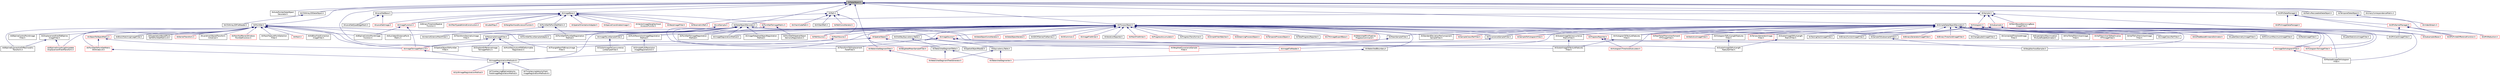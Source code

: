 digraph "itkDataObject.h"
{
 // LATEX_PDF_SIZE
  edge [fontname="Helvetica",fontsize="10",labelfontname="Helvetica",labelfontsize="10"];
  node [fontname="Helvetica",fontsize="10",shape=record];
  Node1 [label="itkDataObject.h",height=0.2,width=0.4,color="black", fillcolor="grey75", style="filled", fontcolor="black",tooltip=" "];
  Node1 -> Node2 [dir="back",color="midnightblue",fontsize="10",style="solid",fontname="Helvetica"];
  Node2 [label="itkAutoPointerDataObject\lDecorator.h",height=0.2,width=0.4,color="black", fillcolor="white", style="filled",URL="$itkAutoPointerDataObjectDecorator_8h.html",tooltip=" "];
  Node1 -> Node3 [dir="back",color="midnightblue",fontsize="10",style="solid",fontname="Helvetica"];
  Node3 [label="itkCSVArray2DDataObject.h",height=0.2,width=0.4,color="black", fillcolor="white", style="filled",URL="$itkCSVArray2DDataObject_8h.html",tooltip=" "];
  Node3 -> Node4 [dir="back",color="midnightblue",fontsize="10",style="solid",fontname="Helvetica"];
  Node4 [label="itkCSVArray2DFileReader.h",height=0.2,width=0.4,color="black", fillcolor="white", style="filled",URL="$itkCSVArray2DFileReader_8h.html",tooltip=" "];
  Node1 -> Node5 [dir="back",color="midnightblue",fontsize="10",style="solid",fontname="Helvetica"];
  Node5 [label="itkDataObjectDecorator.h",height=0.2,width=0.4,color="black", fillcolor="white", style="filled",URL="$itkDataObjectDecorator_8h.html",tooltip=" "];
  Node5 -> Node6 [dir="back",color="midnightblue",fontsize="10",style="solid",fontname="Helvetica"];
  Node6 [label="itkImageRegistrationMethod.h",height=0.2,width=0.4,color="black", fillcolor="white", style="filled",URL="$itkImageRegistrationMethod_8h.html",tooltip=" "];
  Node5 -> Node7 [dir="back",color="midnightblue",fontsize="10",style="solid",fontname="Helvetica"];
  Node7 [label="itkImageRegistrationMethodv4.h",height=0.2,width=0.4,color="black", fillcolor="white", style="filled",URL="$itkImageRegistrationMethodv4_8h.html",tooltip=" "];
  Node7 -> Node8 [dir="back",color="midnightblue",fontsize="10",style="solid",fontname="Helvetica"];
  Node8 [label="itkSyNImageRegistrationMethod.h",height=0.2,width=0.4,color="red", fillcolor="white", style="filled",URL="$itkSyNImageRegistrationMethod_8h.html",tooltip=" "];
  Node7 -> Node10 [dir="back",color="midnightblue",fontsize="10",style="solid",fontname="Helvetica"];
  Node10 [label="itkTimeVaryingBSplineVelocity\lFieldImageRegistrationMethod.h",height=0.2,width=0.4,color="black", fillcolor="white", style="filled",URL="$itkTimeVaryingBSplineVelocityFieldImageRegistrationMethod_8h.html",tooltip=" "];
  Node7 -> Node11 [dir="back",color="midnightblue",fontsize="10",style="solid",fontname="Helvetica"];
  Node11 [label="itkTimeVaryingVelocityField\lImageRegistrationMethodv4.h",height=0.2,width=0.4,color="black", fillcolor="white", style="filled",URL="$itkTimeVaryingVelocityFieldImageRegistrationMethodv4_8h.html",tooltip=" "];
  Node5 -> Node12 [dir="back",color="midnightblue",fontsize="10",style="solid",fontname="Helvetica"];
  Node12 [label="itkImageToListSampleFilter.h",height=0.2,width=0.4,color="black", fillcolor="white", style="filled",URL="$itkImageToListSampleFilter_8h.html",tooltip=" "];
  Node12 -> Node13 [dir="back",color="midnightblue",fontsize="10",style="solid",fontname="Helvetica"];
  Node13 [label="itkScalarImageToCooccurrence\lListSampleFilter.h",height=0.2,width=0.4,color="black", fillcolor="white", style="filled",URL="$itkScalarImageToCooccurrenceListSampleFilter_8h.html",tooltip=" "];
  Node5 -> Node14 [dir="back",color="midnightblue",fontsize="10",style="solid",fontname="Helvetica"];
  Node14 [label="itkImageToSpatialObjectRegistration\lMethod.h",height=0.2,width=0.4,color="black", fillcolor="white", style="filled",URL="$itkImageToSpatialObjectRegistrationMethod_8h.html",tooltip=" "];
  Node5 -> Node15 [dir="back",color="midnightblue",fontsize="10",style="solid",fontname="Helvetica"];
  Node15 [label="itkInteriorExteriorMeshFilter.h",height=0.2,width=0.4,color="black", fillcolor="white", style="filled",URL="$itkInteriorExteriorMeshFilter_8h.html",tooltip=" "];
  Node5 -> Node16 [dir="back",color="midnightblue",fontsize="10",style="solid",fontname="Helvetica"];
  Node16 [label="itkMultiResolutionImageRegistration\lMethod.h",height=0.2,width=0.4,color="black", fillcolor="white", style="filled",URL="$itkMultiResolutionImageRegistrationMethod_8h.html",tooltip=" "];
  Node16 -> Node17 [dir="back",color="midnightblue",fontsize="10",style="solid",fontname="Helvetica"];
  Node17 [label="itkSimpleMultiResolution\lImageRegistrationUI.h",height=0.2,width=0.4,color="black", fillcolor="white", style="filled",URL="$itkSimpleMultiResolutionImageRegistrationUI_8h.html",tooltip=" "];
  Node5 -> Node18 [dir="back",color="midnightblue",fontsize="10",style="solid",fontname="Helvetica"];
  Node18 [label="itkPointSetToImageRegistration\lMethod.h",height=0.2,width=0.4,color="black", fillcolor="white", style="filled",URL="$itkPointSetToImageRegistrationMethod_8h.html",tooltip=" "];
  Node5 -> Node19 [dir="back",color="midnightblue",fontsize="10",style="solid",fontname="Helvetica"];
  Node19 [label="itkPointSetToPointSetRegistration\lMethod.h",height=0.2,width=0.4,color="black", fillcolor="white", style="filled",URL="$itkPointSetToPointSetRegistrationMethod_8h.html",tooltip=" "];
  Node5 -> Node20 [dir="back",color="midnightblue",fontsize="10",style="solid",fontname="Helvetica"];
  Node20 [label="itkResampleImageFilter.h",height=0.2,width=0.4,color="black", fillcolor="white", style="filled",URL="$itkResampleImageFilter_8h.html",tooltip=" "];
  Node20 -> Node21 [dir="back",color="midnightblue",fontsize="10",style="solid",fontname="Helvetica"];
  Node21 [label="itkGradientDifferenceImage\lToImageMetric.h",height=0.2,width=0.4,color="black", fillcolor="white", style="filled",URL="$itkGradientDifferenceImageToImageMetric_8h.html",tooltip=" "];
  Node20 -> Node22 [dir="back",color="midnightblue",fontsize="10",style="solid",fontname="Helvetica"];
  Node22 [label="itkImageToImageMetricv4.h",height=0.2,width=0.4,color="red", fillcolor="white", style="filled",URL="$itkImageToImageMetricv4_8h.html",tooltip=" "];
  Node22 -> Node7 [dir="back",color="midnightblue",fontsize="10",style="solid",fontname="Helvetica"];
  Node20 -> Node29 [dir="back",color="midnightblue",fontsize="10",style="solid",fontname="Helvetica"];
  Node29 [label="itkMultiResolutionPDEDeformable\lRegistration.h",height=0.2,width=0.4,color="black", fillcolor="white", style="filled",URL="$itkMultiResolutionPDEDeformableRegistration_8h.html",tooltip=" "];
  Node5 -> Node30 [dir="back",color="midnightblue",fontsize="10",style="solid",fontname="Helvetica"];
  Node30 [label="itkScalarImageToRunLength\lFeaturesFilter.h",height=0.2,width=0.4,color="black", fillcolor="white", style="filled",URL="$itkScalarImageToRunLengthFeaturesFilter_8h.html",tooltip=" "];
  Node5 -> Node31 [dir="back",color="midnightblue",fontsize="10",style="solid",fontname="Helvetica"];
  Node31 [label="itkScalarImageToTextureFeatures\lFilter.h",height=0.2,width=0.4,color="black", fillcolor="white", style="filled",URL="$itkScalarImageToTextureFeaturesFilter_8h.html",tooltip=" "];
  Node5 -> Node32 [dir="back",color="midnightblue",fontsize="10",style="solid",fontname="Helvetica"];
  Node32 [label="itkTransformGeometryImage\lFilter.h",height=0.2,width=0.4,color="black", fillcolor="white", style="filled",URL="$itkTransformGeometryImageFilter_8h.html",tooltip=" "];
  Node5 -> Node33 [dir="back",color="midnightblue",fontsize="10",style="solid",fontname="Helvetica"];
  Node33 [label="itkTransformToDisplacement\lFieldFilter.h",height=0.2,width=0.4,color="black", fillcolor="white", style="filled",URL="$itkTransformToDisplacementFieldFilter_8h.html",tooltip=" "];
  Node5 -> Node34 [dir="back",color="midnightblue",fontsize="10",style="solid",fontname="Helvetica"];
  Node34 [label="itkWeightedCovarianceSample\lFilter.h",height=0.2,width=0.4,color="red", fillcolor="white", style="filled",URL="$itkWeightedCovarianceSampleFilter_8h.html",tooltip=" "];
  Node5 -> Node36 [dir="back",color="midnightblue",fontsize="10",style="solid",fontname="Helvetica"];
  Node36 [label="itkWeightedMeanSampleFilter.h",height=0.2,width=0.4,color="red", fillcolor="white", style="filled",URL="$itkWeightedMeanSampleFilter_8h.html",tooltip=" "];
  Node1 -> Node37 [dir="back",color="midnightblue",fontsize="10",style="solid",fontname="Helvetica"];
  Node37 [label="itkGPUDataManager.h",height=0.2,width=0.4,color="black", fillcolor="white", style="filled",URL="$itkGPUDataManager_8h.html",tooltip=" "];
  Node37 -> Node38 [dir="back",color="midnightblue",fontsize="10",style="solid",fontname="Helvetica"];
  Node38 [label="itkGPUFiniteDifferenceFunction.h",height=0.2,width=0.4,color="red", fillcolor="white", style="filled",URL="$itkGPUFiniteDifferenceFunction_8h.html",tooltip=" "];
  Node37 -> Node51 [dir="back",color="midnightblue",fontsize="10",style="solid",fontname="Helvetica"];
  Node51 [label="itkGPUImageDataManager.h",height=0.2,width=0.4,color="red", fillcolor="white", style="filled",URL="$itkGPUImageDataManager_8h.html",tooltip=" "];
  Node37 -> Node54 [dir="back",color="midnightblue",fontsize="10",style="solid",fontname="Helvetica"];
  Node54 [label="itkGPUKernelManager.h",height=0.2,width=0.4,color="red", fillcolor="white", style="filled",URL="$itkGPUKernelManager_8h.html",tooltip=" "];
  Node54 -> Node56 [dir="back",color="midnightblue",fontsize="10",style="solid",fontname="Helvetica"];
  Node56 [label="itkGPUCastImageFilter.h",height=0.2,width=0.4,color="black", fillcolor="white", style="filled",URL="$itkGPUCastImageFilter_8h.html",tooltip=" "];
  Node54 -> Node38 [dir="back",color="midnightblue",fontsize="10",style="solid",fontname="Helvetica"];
  Node54 -> Node64 [dir="back",color="midnightblue",fontsize="10",style="solid",fontname="Helvetica"];
  Node64 [label="itkGPUReduction.h",height=0.2,width=0.4,color="red", fillcolor="white", style="filled",URL="$itkGPUReduction_8h.html",tooltip=" "];
  Node37 -> Node64 [dir="back",color="midnightblue",fontsize="10",style="solid",fontname="Helvetica"];
  Node1 -> Node65 [dir="back",color="midnightblue",fontsize="10",style="solid",fontname="Helvetica"];
  Node65 [label="itkImageBase.h",height=0.2,width=0.4,color="black", fillcolor="white", style="filled",URL="$itkImageBase_8h.html",tooltip=" "];
  Node65 -> Node66 [dir="back",color="midnightblue",fontsize="10",style="solid",fontname="Helvetica"];
  Node66 [label="itkBinaryThresholdSpatial\lFunction.h",height=0.2,width=0.4,color="black", fillcolor="white", style="filled",URL="$itkBinaryThresholdSpatialFunction_8h.html",tooltip=" "];
  Node65 -> Node67 [dir="back",color="midnightblue",fontsize="10",style="solid",fontname="Helvetica"];
  Node67 [label="itkGTestTypedefsAndConstructors.h",height=0.2,width=0.4,color="red", fillcolor="white", style="filled",URL="$itkGTestTypedefsAndConstructors_8h.html",tooltip=" "];
  Node65 -> Node69 [dir="back",color="midnightblue",fontsize="10",style="solid",fontname="Helvetica"];
  Node69 [label="itkImageFunction.h",height=0.2,width=0.4,color="red", fillcolor="white", style="filled",URL="$itkImageFunction_8h.html",tooltip=" "];
  Node69 -> Node70 [dir="back",color="midnightblue",fontsize="10",style="solid",fontname="Helvetica"];
  Node70 [label="itkBSplineControlPointImage\lFunction.h",height=0.2,width=0.4,color="black", fillcolor="white", style="filled",URL="$itkBSplineControlPointImageFunction_8h.html",tooltip=" "];
  Node69 -> Node22 [dir="back",color="midnightblue",fontsize="10",style="solid",fontname="Helvetica"];
  Node65 -> Node201 [dir="back",color="midnightblue",fontsize="10",style="solid",fontname="Helvetica"];
  Node201 [label="itkLabelMap.h",height=0.2,width=0.4,color="red", fillcolor="white", style="filled",URL="$itkLabelMap_8h.html",tooltip=" "];
  Node65 -> Node249 [dir="back",color="midnightblue",fontsize="10",style="solid",fontname="Helvetica"];
  Node249 [label="itkLevelSetImage.h",height=0.2,width=0.4,color="red", fillcolor="white", style="filled",URL="$itkLevelSetImage_8h.html",tooltip=" "];
  Node65 -> Node255 [dir="back",color="midnightblue",fontsize="10",style="solid",fontname="Helvetica"];
  Node255 [label="itkNeighborhoodAccessorFunctor.h",height=0.2,width=0.4,color="red", fillcolor="white", style="filled",URL="$itkNeighborhoodAccessorFunctor_8h.html",tooltip=" "];
  Node65 -> Node928 [dir="back",color="midnightblue",fontsize="10",style="solid",fontname="Helvetica"];
  Node928 [label="itkParametricPath.h",height=0.2,width=0.4,color="red", fillcolor="white", style="filled",URL="$itkParametricPath_8h.html",tooltip=" "];
  Node65 -> Node151 [dir="back",color="midnightblue",fontsize="10",style="solid",fontname="Helvetica"];
  Node151 [label="itkPointSetToImageMetric.h",height=0.2,width=0.4,color="red", fillcolor="white", style="filled",URL="$itkPointSetToImageMetric_8h.html",tooltip=" "];
  Node151 -> Node18 [dir="back",color="midnightblue",fontsize="10",style="solid",fontname="Helvetica"];
  Node151 -> Node155 [dir="back",color="midnightblue",fontsize="10",style="solid",fontname="Helvetica"];
  Node155 [label="itkPointSetToSpatialObject\lDemonsRegistration.h",height=0.2,width=0.4,color="black", fillcolor="white", style="filled",URL="$itkPointSetToSpatialObjectDemonsRegistration_8h.html",tooltip=" "];
  Node65 -> Node428 [dir="back",color="midnightblue",fontsize="10",style="solid",fontname="Helvetica"];
  Node428 [label="itkPointSetToPointSetMetric.h",height=0.2,width=0.4,color="black", fillcolor="white", style="filled",URL="$itkPointSetToPointSetMetric_8h.html",tooltip=" "];
  Node428 -> Node391 [dir="back",color="midnightblue",fontsize="10",style="solid",fontname="Helvetica"];
  Node391 [label="itkEuclideanDistancePoint\lMetric.h",height=0.2,width=0.4,color="black", fillcolor="white", style="filled",URL="$itkEuclideanDistancePointMetric_8h.html",tooltip=" "];
  Node428 -> Node19 [dir="back",color="midnightblue",fontsize="10",style="solid",fontname="Helvetica"];
  Node65 -> Node934 [dir="back",color="midnightblue",fontsize="10",style="solid",fontname="Helvetica"];
  Node934 [label="itkSpatialOrientationAdapter.h",height=0.2,width=0.4,color="red", fillcolor="white", style="filled",URL="$itkSpatialOrientationAdapter_8h.html",tooltip=" "];
  Node65 -> Node935 [dir="back",color="midnightblue",fontsize="10",style="solid",fontname="Helvetica"];
  Node935 [label="itkSpecialCoordinatesImage.h",height=0.2,width=0.4,color="red", fillcolor="white", style="filled",URL="$itkSpecialCoordinatesImage_8h.html",tooltip=" "];
  Node65 -> Node936 [dir="back",color="midnightblue",fontsize="10",style="solid",fontname="Helvetica"];
  Node936 [label="itkVectorImageNeighborhood\lAccessorFunctor.h",height=0.2,width=0.4,color="red", fillcolor="white", style="filled",URL="$itkVectorImageNeighborhoodAccessorFunctor_8h.html",tooltip=" "];
  Node65 -> Node144 [dir="back",color="midnightblue",fontsize="10",style="solid",fontname="Helvetica"];
  Node144 [label="itkWarpImageFilter.h",height=0.2,width=0.4,color="red", fillcolor="white", style="filled",URL="$itkWarpImageFilter_8h.html",tooltip=" "];
  Node1 -> Node938 [dir="back",color="midnightblue",fontsize="10",style="solid",fontname="Helvetica"];
  Node938 [label="itkLevelSetBase.h",height=0.2,width=0.4,color="black", fillcolor="white", style="filled",URL="$itkLevelSetBase_8h.html",tooltip=" "];
  Node938 -> Node249 [dir="back",color="midnightblue",fontsize="10",style="solid",fontname="Helvetica"];
  Node938 -> Node939 [dir="back",color="midnightblue",fontsize="10",style="solid",fontname="Helvetica"];
  Node939 [label="itkLevelSetQuadEdgeMesh.h",height=0.2,width=0.4,color="black", fillcolor="white", style="filled",URL="$itkLevelSetQuadEdgeMesh_8h.html",tooltip=" "];
  Node1 -> Node940 [dir="back",color="midnightblue",fontsize="10",style="solid",fontname="Helvetica"];
  Node940 [label="itkMatrixResizeableDataObject.h",height=0.2,width=0.4,color="black", fillcolor="white", style="filled",URL="$itkMatrixResizeableDataObject_8h.html",tooltip=" "];
  Node1 -> Node941 [dir="back",color="midnightblue",fontsize="10",style="solid",fontname="Helvetica"];
  Node941 [label="itkPath.h",height=0.2,width=0.4,color="black", fillcolor="white", style="filled",URL="$itkPath_8h.html",tooltip=" "];
  Node941 -> Node942 [dir="back",color="midnightblue",fontsize="10",style="solid",fontname="Helvetica"];
  Node942 [label="itkChainCodePath.h",height=0.2,width=0.4,color="red", fillcolor="white", style="filled",URL="$itkChainCodePath_8h.html",tooltip=" "];
  Node941 -> Node944 [dir="back",color="midnightblue",fontsize="10",style="solid",fontname="Helvetica"];
  Node944 [label="itkHilbertPath.h",height=0.2,width=0.4,color="black", fillcolor="white", style="filled",URL="$itkHilbertPath_8h.html",tooltip=" "];
  Node941 -> Node928 [dir="back",color="midnightblue",fontsize="10",style="solid",fontname="Helvetica"];
  Node941 -> Node908 [dir="back",color="midnightblue",fontsize="10",style="solid",fontname="Helvetica"];
  Node908 [label="itkPathConstIterator.h",height=0.2,width=0.4,color="red", fillcolor="white", style="filled",URL="$itkPathConstIterator_8h.html",tooltip=" "];
  Node941 -> Node945 [dir="back",color="midnightblue",fontsize="10",style="solid",fontname="Helvetica"];
  Node945 [label="itkPathSource.h",height=0.2,width=0.4,color="red", fillcolor="white", style="filled",URL="$itkPathSource_8h.html",tooltip=" "];
  Node1 -> Node950 [dir="back",color="midnightblue",fontsize="10",style="solid",fontname="Helvetica"];
  Node950 [label="itkPointSet.h",height=0.2,width=0.4,color="black", fillcolor="white", style="filled",URL="$itkPointSet_8h.html",tooltip=" "];
  Node950 -> Node689 [dir="back",color="midnightblue",fontsize="10",style="solid",fontname="Helvetica"];
  Node689 [label="itkBSplineControlPointImage\lFilter.h",height=0.2,width=0.4,color="black", fillcolor="white", style="filled",URL="$itkBSplineControlPointImageFilter_8h.html",tooltip=" "];
  Node950 -> Node70 [dir="back",color="midnightblue",fontsize="10",style="solid",fontname="Helvetica"];
  Node950 -> Node176 [dir="back",color="midnightblue",fontsize="10",style="solid",fontname="Helvetica"];
  Node176 [label="itkBSplineExponentialDiffeomorphic\lTransform.h",height=0.2,width=0.4,color="black", fillcolor="white", style="filled",URL="$itkBSplineExponentialDiffeomorphicTransform_8h.html",tooltip=" "];
  Node950 -> Node174 [dir="back",color="midnightblue",fontsize="10",style="solid",fontname="Helvetica"];
  Node174 [label="itkBSplineSmoothingOnUpdate\lDisplacementFieldTransform.h",height=0.2,width=0.4,color="red", fillcolor="white", style="filled",URL="$itkBSplineSmoothingOnUpdateDisplacementFieldTransform_8h.html",tooltip=" "];
  Node950 -> Node263 [dir="back",color="midnightblue",fontsize="10",style="solid",fontname="Helvetica"];
  Node263 [label="itkBlockMatchingImageFilter.h",height=0.2,width=0.4,color="black", fillcolor="white", style="filled",URL="$itkBlockMatchingImageFilter_8h.html",tooltip=" "];
  Node950 -> Node713 [dir="back",color="midnightblue",fontsize="10",style="solid",fontname="Helvetica"];
  Node713 [label="itkDisplacementFieldToBSpline\lImageFilter.h",height=0.2,width=0.4,color="black", fillcolor="white", style="filled",URL="$itkDisplacementFieldToBSplineImageFilter_8h.html",tooltip=" "];
  Node713 -> Node176 [dir="back",color="midnightblue",fontsize="10",style="solid",fontname="Helvetica"];
  Node713 -> Node174 [dir="back",color="midnightblue",fontsize="10",style="solid",fontname="Helvetica"];
  Node950 -> Node391 [dir="back",color="midnightblue",fontsize="10",style="solid",fontname="Helvetica"];
  Node950 -> Node184 [dir="back",color="midnightblue",fontsize="10",style="solid",fontname="Helvetica"];
  Node184 [label="itkExpectationBasedPoint\lSetToPointSetMetricv4.h",height=0.2,width=0.4,color="black", fillcolor="white", style="filled",URL="$itkExpectationBasedPointSetToPointSetMetricv4_8h.html",tooltip=" "];
  Node950 -> Node22 [dir="back",color="midnightblue",fontsize="10",style="solid",fontname="Helvetica"];
  Node950 -> Node951 [dir="back",color="midnightblue",fontsize="10",style="solid",fontname="Helvetica"];
  Node951 [label="itkKernelTransform.h",height=0.2,width=0.4,color="red", fillcolor="white", style="filled",URL="$itkKernelTransform_8h.html",tooltip=" "];
  Node950 -> Node261 [dir="back",color="midnightblue",fontsize="10",style="solid",fontname="Helvetica"];
  Node261 [label="itkLandmarkBasedTransform\lInitializer.h",height=0.2,width=0.4,color="black", fillcolor="white", style="filled",URL="$itkLandmarkBasedTransformInitializer_8h.html",tooltip=" "];
  Node950 -> Node957 [dir="back",color="midnightblue",fontsize="10",style="solid",fontname="Helvetica"];
  Node957 [label="itkManifoldParzenWindows\lPointSetFunction.h",height=0.2,width=0.4,color="red", fillcolor="white", style="filled",URL="$itkManifoldParzenWindowsPointSetFunction_8h.html",tooltip=" "];
  Node950 -> Node335 [dir="back",color="midnightblue",fontsize="10",style="solid",fontname="Helvetica"];
  Node335 [label="itkMaskFeaturePointSelection\lFilter.h",height=0.2,width=0.4,color="black", fillcolor="white", style="filled",URL="$itkMaskFeaturePointSelectionFilter_8h.html",tooltip=" "];
  Node950 -> Node958 [dir="back",color="midnightblue",fontsize="10",style="solid",fontname="Helvetica"];
  Node958 [label="itkMesh.h",height=0.2,width=0.4,color="red", fillcolor="white", style="filled",URL="$itkMesh_8h.html",tooltip=" "];
  Node950 -> Node827 [dir="back",color="midnightblue",fontsize="10",style="solid",fontname="Helvetica"];
  Node827 [label="itkN4BiasFieldCorrection\lImageFilter.h",height=0.2,width=0.4,color="black", fillcolor="white", style="filled",URL="$itkN4BiasFieldCorrectionImageFilter_8h.html",tooltip=" "];
  Node950 -> Node179 [dir="back",color="midnightblue",fontsize="10",style="solid",fontname="Helvetica"];
  Node179 [label="itkObjectToObjectMetric.h",height=0.2,width=0.4,color="red", fillcolor="white", style="filled",URL="$itkObjectToObjectMetric_8h.html",tooltip=" "];
  Node179 -> Node22 [dir="back",color="midnightblue",fontsize="10",style="solid",fontname="Helvetica"];
  Node179 -> Node181 [dir="back",color="midnightblue",fontsize="10",style="solid",fontname="Helvetica"];
  Node181 [label="itkPointSetToPointSetMetric\lWithIndexv4.h",height=0.2,width=0.4,color="red", fillcolor="white", style="filled",URL="$itkPointSetToPointSetMetricWithIndexv4_8h.html",tooltip=" "];
  Node181 -> Node7 [dir="back",color="midnightblue",fontsize="10",style="solid",fontname="Helvetica"];
  Node950 -> Node988 [dir="back",color="midnightblue",fontsize="10",style="solid",fontname="Helvetica"];
  Node988 [label="itkPointSetToListSampleAdaptor.h",height=0.2,width=0.4,color="black", fillcolor="white", style="filled",URL="$itkPointSetToListSampleAdaptor_8h.html",tooltip=" "];
  Node950 -> Node181 [dir="back",color="midnightblue",fontsize="10",style="solid",fontname="Helvetica"];
  Node950 -> Node989 [dir="back",color="midnightblue",fontsize="10",style="solid",fontname="Helvetica"];
  Node989 [label="itkSpatialObjectToPointSet\lFilter.h",height=0.2,width=0.4,color="black", fillcolor="white", style="filled",URL="$itkSpatialObjectToPointSetFilter_8h.html",tooltip=" "];
  Node950 -> Node890 [dir="back",color="midnightblue",fontsize="10",style="solid",fontname="Helvetica"];
  Node890 [label="itkTriangleMeshToBinaryImage\lFilter.h",height=0.2,width=0.4,color="black", fillcolor="white", style="filled",URL="$itkTriangleMeshToBinaryImageFilter_8h.html",tooltip=" "];
  Node1 -> Node990 [dir="back",color="midnightblue",fontsize="10",style="solid",fontname="Helvetica"];
  Node990 [label="itkProcessObject.h",height=0.2,width=0.4,color="black", fillcolor="white", style="filled",URL="$itkProcessObject_8h.html",tooltip=" "];
  Node990 -> Node991 [dir="back",color="midnightblue",fontsize="10",style="solid",fontname="Helvetica"];
  Node991 [label="itkCovarianceSampleFilter.h",height=0.2,width=0.4,color="black", fillcolor="white", style="filled",URL="$itkCovarianceSampleFilter_8h.html",tooltip=" "];
  Node991 -> Node34 [dir="back",color="midnightblue",fontsize="10",style="solid",fontname="Helvetica"];
  Node990 -> Node992 [dir="back",color="midnightblue",fontsize="10",style="solid",fontname="Helvetica"];
  Node992 [label="itkDataObjectConstIterator.h",height=0.2,width=0.4,color="red", fillcolor="white", style="filled",URL="$itkDataObjectConstIterator_8h.html",tooltip=" "];
  Node990 -> Node995 [dir="back",color="midnightblue",fontsize="10",style="solid",fontname="Helvetica"];
  Node995 [label="itkDataObjectIterator.h",height=0.2,width=0.4,color="red", fillcolor="white", style="filled",URL="$itkDataObjectIterator_8h.html",tooltip=" "];
  Node990 -> Node998 [dir="back",color="midnightblue",fontsize="10",style="solid",fontname="Helvetica"];
  Node998 [label="itkEquivalencyTable.h",height=0.2,width=0.4,color="black", fillcolor="white", style="filled",URL="$itkEquivalencyTable_8h.html",tooltip=" "];
  Node998 -> Node999 [dir="back",color="midnightblue",fontsize="10",style="solid",fontname="Helvetica"];
  Node999 [label="itkWatershedSegmentTreeGenerator.h",height=0.2,width=0.4,color="red", fillcolor="white", style="filled",URL="$itkWatershedSegmentTreeGenerator_8h.html",tooltip=" "];
  Node998 -> Node923 [dir="back",color="midnightblue",fontsize="10",style="solid",fontname="Helvetica"];
  Node923 [label="itkWatershedSegmenter.h",height=0.2,width=0.4,color="red", fillcolor="white", style="filled",URL="$itkWatershedSegmenter_8h.html",tooltip=" "];
  Node990 -> Node1000 [dir="back",color="midnightblue",fontsize="10",style="solid",fontname="Helvetica"];
  Node1000 [label="itkGDCMSeriesFileNames.h",height=0.2,width=0.4,color="black", fillcolor="white", style="filled",URL="$itkGDCMSeriesFileNames_8h.html",tooltip=" "];
  Node990 -> Node1001 [dir="back",color="midnightblue",fontsize="10",style="solid",fontname="Helvetica"];
  Node1001 [label="itkHistogramToRunLengthFeatures\lFilter.h",height=0.2,width=0.4,color="black", fillcolor="white", style="filled",URL="$itkHistogramToRunLengthFeaturesFilter_8h.html",tooltip=" "];
  Node1001 -> Node30 [dir="back",color="midnightblue",fontsize="10",style="solid",fontname="Helvetica"];
  Node990 -> Node1002 [dir="back",color="midnightblue",fontsize="10",style="solid",fontname="Helvetica"];
  Node1002 [label="itkHistogramToTextureFeatures\lFilter.h",height=0.2,width=0.4,color="black", fillcolor="white", style="filled",URL="$itkHistogramToTextureFeaturesFilter_8h.html",tooltip=" "];
  Node1002 -> Node31 [dir="back",color="midnightblue",fontsize="10",style="solid",fontname="Helvetica"];
  Node990 -> Node1003 [dir="back",color="midnightblue",fontsize="10",style="solid",fontname="Helvetica"];
  Node1003 [label="itkIOCommon.h",height=0.2,width=0.4,color="red", fillcolor="white", style="filled",URL="$itkIOCommon_8h.html",tooltip=" "];
  Node990 -> Node1010 [dir="back",color="midnightblue",fontsize="10",style="solid",fontname="Helvetica"];
  Node1010 [label="itkImageFileWriter.h",height=0.2,width=0.4,color="red", fillcolor="white", style="filled",URL="$itkImageFileWriter_8h.html",tooltip=" "];
  Node990 -> Node6 [dir="back",color="midnightblue",fontsize="10",style="solid",fontname="Helvetica"];
  Node990 -> Node7 [dir="back",color="midnightblue",fontsize="10",style="solid",fontname="Helvetica"];
  Node990 -> Node673 [dir="back",color="midnightblue",fontsize="10",style="solid",fontname="Helvetica"];
  Node673 [label="itkImageSource.h",height=0.2,width=0.4,color="red", fillcolor="white", style="filled",URL="$itkImageSource_8h.html",tooltip=" "];
  Node673 -> Node524 [dir="back",color="midnightblue",fontsize="10",style="solid",fontname="Helvetica"];
  Node524 [label="itkHistogramToImageFilter.h",height=0.2,width=0.4,color="red", fillcolor="white", style="filled",URL="$itkHistogramToImageFilter_8h.html",tooltip=" "];
  Node673 -> Node680 [dir="back",color="midnightblue",fontsize="10",style="solid",fontname="Helvetica"];
  Node680 [label="itkImageFileReader.h",height=0.2,width=0.4,color="red", fillcolor="white", style="filled",URL="$itkImageFileReader_8h.html",tooltip=" "];
  Node673 -> Node33 [dir="back",color="midnightblue",fontsize="10",style="solid",fontname="Helvetica"];
  Node673 -> Node890 [dir="back",color="midnightblue",fontsize="10",style="solid",fontname="Helvetica"];
  Node990 -> Node12 [dir="back",color="midnightblue",fontsize="10",style="solid",fontname="Helvetica"];
  Node990 -> Node14 [dir="back",color="midnightblue",fontsize="10",style="solid",fontname="Helvetica"];
  Node990 -> Node1012 [dir="back",color="midnightblue",fontsize="10",style="solid",fontname="Helvetica"];
  Node1012 [label="itkIterationReporter.h",height=0.2,width=0.4,color="black", fillcolor="white", style="filled",URL="$itkIterationReporter_8h.html",tooltip=" "];
  Node990 -> Node1013 [dir="back",color="midnightblue",fontsize="10",style="solid",fontname="Helvetica"];
  Node1013 [label="itkMeanSampleFilter.h",height=0.2,width=0.4,color="black", fillcolor="white", style="filled",URL="$itkMeanSampleFilter_8h.html",tooltip=" "];
  Node1013 -> Node36 [dir="back",color="midnightblue",fontsize="10",style="solid",fontname="Helvetica"];
  Node990 -> Node1014 [dir="back",color="midnightblue",fontsize="10",style="solid",fontname="Helvetica"];
  Node1014 [label="itkMeshFileWriter.h",height=0.2,width=0.4,color="red", fillcolor="white", style="filled",URL="$itkMeshFileWriter_8h.html",tooltip=" "];
  Node990 -> Node1016 [dir="back",color="midnightblue",fontsize="10",style="solid",fontname="Helvetica"];
  Node1016 [label="itkMeshSource.h",height=0.2,width=0.4,color="red", fillcolor="white", style="filled",URL="$itkMeshSource_8h.html",tooltip=" "];
  Node1016 -> Node989 [dir="back",color="midnightblue",fontsize="10",style="solid",fontname="Helvetica"];
  Node990 -> Node16 [dir="back",color="midnightblue",fontsize="10",style="solid",fontname="Helvetica"];
  Node990 -> Node1036 [dir="back",color="midnightblue",fontsize="10",style="solid",fontname="Helvetica"];
  Node1036 [label="itkOneWayEquivalencyTable.h",height=0.2,width=0.4,color="black", fillcolor="white", style="filled",URL="$itkOneWayEquivalencyTable_8h.html",tooltip=" "];
  Node1036 -> Node1037 [dir="back",color="midnightblue",fontsize="10",style="solid",fontname="Helvetica"];
  Node1037 [label="itkWatershedSegmentTable.h",height=0.2,width=0.4,color="black", fillcolor="white", style="filled",URL="$itkWatershedSegmentTable_8h.html",tooltip=" "];
  Node1037 -> Node999 [dir="back",color="midnightblue",fontsize="10",style="solid",fontname="Helvetica"];
  Node1037 -> Node923 [dir="back",color="midnightblue",fontsize="10",style="solid",fontname="Helvetica"];
  Node990 -> Node945 [dir="back",color="midnightblue",fontsize="10",style="solid",fontname="Helvetica"];
  Node990 -> Node18 [dir="back",color="midnightblue",fontsize="10",style="solid",fontname="Helvetica"];
  Node990 -> Node19 [dir="back",color="midnightblue",fontsize="10",style="solid",fontname="Helvetica"];
  Node990 -> Node155 [dir="back",color="midnightblue",fontsize="10",style="solid",fontname="Helvetica"];
  Node990 -> Node1038 [dir="back",color="midnightblue",fontsize="10",style="solid",fontname="Helvetica"];
  Node1038 [label="itkProgressAccumulator.h",height=0.2,width=0.4,color="red", fillcolor="white", style="filled",URL="$itkProgressAccumulator_8h.html",tooltip=" "];
  Node990 -> Node1039 [dir="back",color="midnightblue",fontsize="10",style="solid",fontname="Helvetica"];
  Node1039 [label="itkProgressReporter.h",height=0.2,width=0.4,color="red", fillcolor="white", style="filled",URL="$itkProgressReporter_8h.html",tooltip=" "];
  Node1039 -> Node1040 [dir="back",color="midnightblue",fontsize="10",style="solid",fontname="Helvetica"];
  Node1040 [label="itkHistogramThresholdCalculator.h",height=0.2,width=0.4,color="red", fillcolor="white", style="filled",URL="$itkHistogramThresholdCalculator_8h.html",tooltip=" "];
  Node1039 -> Node653 [dir="back",color="midnightblue",fontsize="10",style="solid",fontname="Helvetica"];
  Node653 [label="itkImageToHistogramFilter.h",height=0.2,width=0.4,color="red", fillcolor="white", style="filled",URL="$itkImageToHistogramFilter_8h.html",tooltip=" "];
  Node653 -> Node667 [dir="back",color="midnightblue",fontsize="10",style="solid",fontname="Helvetica"];
  Node667 [label="itkMaskedImageToHistogram\lFilter.h",height=0.2,width=0.4,color="black", fillcolor="white", style="filled",URL="$itkMaskedImageToHistogramFilter_8h.html",tooltip=" "];
  Node990 -> Node1082 [dir="back",color="midnightblue",fontsize="10",style="solid",fontname="Helvetica"];
  Node1082 [label="itkProgressTransformer.h",height=0.2,width=0.4,color="black", fillcolor="white", style="filled",URL="$itkProgressTransformer_8h.html",tooltip=" "];
  Node990 -> Node1083 [dir="back",color="midnightblue",fontsize="10",style="solid",fontname="Helvetica"];
  Node1083 [label="itkSampleClassifierFilter.h",height=0.2,width=0.4,color="red", fillcolor="white", style="filled",URL="$itkSampleClassifierFilter_8h.html",tooltip=" "];
  Node990 -> Node1084 [dir="back",color="midnightblue",fontsize="10",style="solid",fontname="Helvetica"];
  Node1084 [label="itkSampleToHistogramFilter.h",height=0.2,width=0.4,color="red", fillcolor="white", style="filled",URL="$itkSampleToHistogramFilter_8h.html",tooltip=" "];
  Node990 -> Node1085 [dir="back",color="midnightblue",fontsize="10",style="solid",fontname="Helvetica"];
  Node1085 [label="itkSampleToSubsampleFilter.h",height=0.2,width=0.4,color="black", fillcolor="white", style="filled",URL="$itkSampleToSubsampleFilter_8h.html",tooltip=" "];
  Node1085 -> Node1086 [dir="back",color="midnightblue",fontsize="10",style="solid",fontname="Helvetica"];
  Node1086 [label="itkNeighborhoodSampler.h",height=0.2,width=0.4,color="black", fillcolor="white", style="filled",URL="$itkNeighborhoodSampler_8h.html",tooltip=" "];
  Node990 -> Node911 [dir="back",color="midnightblue",fontsize="10",style="solid",fontname="Helvetica"];
  Node911 [label="itkScalarImageToCooccurrence\lMatrixFilter.h",height=0.2,width=0.4,color="black", fillcolor="white", style="filled",URL="$itkScalarImageToCooccurrenceMatrixFilter_8h.html",tooltip=" "];
  Node911 -> Node31 [dir="back",color="midnightblue",fontsize="10",style="solid",fontname="Helvetica"];
  Node990 -> Node912 [dir="back",color="midnightblue",fontsize="10",style="solid",fontname="Helvetica"];
  Node912 [label="itkScalarImageToRunLength\lMatrixFilter.h",height=0.2,width=0.4,color="black", fillcolor="white", style="filled",URL="$itkScalarImageToRunLengthMatrixFilter_8h.html",tooltip=" "];
  Node912 -> Node30 [dir="back",color="midnightblue",fontsize="10",style="solid",fontname="Helvetica"];
  Node990 -> Node1087 [dir="back",color="midnightblue",fontsize="10",style="solid",fontname="Helvetica"];
  Node1087 [label="itkSimpleFilterWatcher.h",height=0.2,width=0.4,color="red", fillcolor="white", style="filled",URL="$itkSimpleFilterWatcher_8h.html",tooltip=" "];
  Node990 -> Node1089 [dir="back",color="midnightblue",fontsize="10",style="solid",fontname="Helvetica"];
  Node1089 [label="itkSpatialObject.h",height=0.2,width=0.4,color="red", fillcolor="white", style="filled",URL="$itkSpatialObject_8h.html",tooltip=" "];
  Node1089 -> Node22 [dir="back",color="midnightblue",fontsize="10",style="solid",fontname="Helvetica"];
  Node1089 -> Node1100 [dir="back",color="midnightblue",fontsize="10",style="solid",fontname="Helvetica"];
  Node1100 [label="itkSpatialObjectReader.h",height=0.2,width=0.4,color="black", fillcolor="white", style="filled",URL="$itkSpatialObjectReader_8h.html",tooltip=" "];
  Node990 -> Node1100 [dir="back",color="midnightblue",fontsize="10",style="solid",fontname="Helvetica"];
  Node990 -> Node1128 [dir="back",color="midnightblue",fontsize="10",style="solid",fontname="Helvetica"];
  Node1128 [label="itkStandardDeviationPerComponent\lSampleFilter.h",height=0.2,width=0.4,color="black", fillcolor="white", style="filled",URL="$itkStandardDeviationPerComponentSampleFilter_8h.html",tooltip=" "];
  Node990 -> Node1129 [dir="back",color="midnightblue",fontsize="10",style="solid",fontname="Helvetica"];
  Node1129 [label="itkStreamingProcessObject.h",height=0.2,width=0.4,color="red", fillcolor="white", style="filled",URL="$itkStreamingProcessObject_8h.html",tooltip=" "];
  Node990 -> Node1130 [dir="back",color="midnightblue",fontsize="10",style="solid",fontname="Helvetica"];
  Node1130 [label="itkTemporalProcessObject.h",height=0.2,width=0.4,color="red", fillcolor="white", style="filled",URL="$itkTemporalProcessObject_8h.html",tooltip=" "];
  Node990 -> Node1132 [dir="back",color="midnightblue",fontsize="10",style="solid",fontname="Helvetica"];
  Node1132 [label="itkTotalProgressReporter.h",height=0.2,width=0.4,color="black", fillcolor="white", style="filled",URL="$itkTotalProgressReporter_8h.html",tooltip=" "];
  Node990 -> Node1133 [dir="back",color="midnightblue",fontsize="10",style="solid",fontname="Helvetica"];
  Node1133 [label="itkVTKImageExportBase.h",height=0.2,width=0.4,color="red", fillcolor="white", style="filled",URL="$itkVTKImageExportBase_8h.html",tooltip=" "];
  Node990 -> Node922 [dir="back",color="midnightblue",fontsize="10",style="solid",fontname="Helvetica"];
  Node922 [label="itkWatershedBoundary.h",height=0.2,width=0.4,color="black", fillcolor="white", style="filled",URL="$itkWatershedBoundary_8h.html",tooltip=" "];
  Node922 -> Node923 [dir="back",color="midnightblue",fontsize="10",style="solid",fontname="Helvetica"];
  Node990 -> Node1135 [dir="back",color="midnightblue",fontsize="10",style="solid",fontname="Helvetica"];
  Node1135 [label="itkWatershedMiniPipeline\lProgressCommand.h",height=0.2,width=0.4,color="red", fillcolor="white", style="filled",URL="$itkWatershedMiniPipelineProgressCommand_8h.html",tooltip=" "];
  Node990 -> Node1136 [dir="back",color="midnightblue",fontsize="10",style="solid",fontname="Helvetica"];
  Node1136 [label="itkWatershedSegmentTree.h",height=0.2,width=0.4,color="red", fillcolor="white", style="filled",URL="$itkWatershedSegmentTree_8h.html",tooltip=" "];
  Node1136 -> Node999 [dir="back",color="midnightblue",fontsize="10",style="solid",fontname="Helvetica"];
  Node1 -> Node1137 [dir="back",color="midnightblue",fontsize="10",style="solid",fontname="Helvetica"];
  Node1137 [label="itkSample.h",height=0.2,width=0.4,color="black", fillcolor="white", style="filled",URL="$itkSample_8h.html",tooltip=" "];
  Node1137 -> Node1138 [dir="back",color="midnightblue",fontsize="10",style="solid",fontname="Helvetica"];
  Node1138 [label="itkHistogram.h",height=0.2,width=0.4,color="red", fillcolor="white", style="filled",URL="$itkHistogram_8h.html",tooltip=" "];
  Node1138 -> Node524 [dir="back",color="midnightblue",fontsize="10",style="solid",fontname="Helvetica"];
  Node1138 -> Node1001 [dir="back",color="midnightblue",fontsize="10",style="solid",fontname="Helvetica"];
  Node1138 -> Node1002 [dir="back",color="midnightblue",fontsize="10",style="solid",fontname="Helvetica"];
  Node1138 -> Node653 [dir="back",color="midnightblue",fontsize="10",style="solid",fontname="Helvetica"];
  Node1138 -> Node669 [dir="back",color="midnightblue",fontsize="10",style="solid",fontname="Helvetica"];
  Node669 [label="itkLabelStatisticsImageFilter.h",height=0.2,width=0.4,color="black", fillcolor="white", style="filled",URL="$itkLabelStatisticsImageFilter_8h.html",tooltip=" "];
  Node1138 -> Node667 [dir="back",color="midnightblue",fontsize="10",style="solid",fontname="Helvetica"];
  Node1138 -> Node911 [dir="back",color="midnightblue",fontsize="10",style="solid",fontname="Helvetica"];
  Node1138 -> Node912 [dir="back",color="midnightblue",fontsize="10",style="solid",fontname="Helvetica"];
  Node1137 -> Node1140 [dir="back",color="midnightblue",fontsize="10",style="solid",fontname="Helvetica"];
  Node1140 [label="itkListSample.h",height=0.2,width=0.4,color="red", fillcolor="white", style="filled",URL="$itkListSample_8h.html",tooltip=" "];
  Node1140 -> Node12 [dir="back",color="midnightblue",fontsize="10",style="solid",fontname="Helvetica"];
  Node1140 -> Node988 [dir="back",color="midnightblue",fontsize="10",style="solid",fontname="Helvetica"];
  Node1137 -> Node327 [dir="back",color="midnightblue",fontsize="10",style="solid",fontname="Helvetica"];
  Node327 [label="itkPatchBasedDenoisingBase\lImageFilter.h",height=0.2,width=0.4,color="red", fillcolor="white", style="filled",URL="$itkPatchBasedDenoisingBaseImageFilter_8h.html",tooltip=" "];
  Node1137 -> Node1144 [dir="back",color="midnightblue",fontsize="10",style="solid",fontname="Helvetica"];
  Node1144 [label="itkSubsample.h",height=0.2,width=0.4,color="red", fillcolor="white", style="filled",URL="$itkSubsample_8h.html",tooltip=" "];
  Node1144 -> Node1085 [dir="back",color="midnightblue",fontsize="10",style="solid",fontname="Helvetica"];
  Node1144 -> Node1150 [dir="back",color="midnightblue",fontsize="10",style="solid",fontname="Helvetica"];
  Node1150 [label="itkSubsamplerBase.h",height=0.2,width=0.4,color="red", fillcolor="white", style="filled",URL="$itkSubsamplerBase_8h.html",tooltip=" "];
  Node1137 -> Node1150 [dir="back",color="midnightblue",fontsize="10",style="solid",fontname="Helvetica"];
  Node1 -> Node1155 [dir="back",color="midnightblue",fontsize="10",style="solid",fontname="Helvetica"];
  Node1155 [label="itkSimpleDataObjectDecorator.h",height=0.2,width=0.4,color="black", fillcolor="white", style="filled",URL="$itkSimpleDataObjectDecorator_8h.html",tooltip=" "];
  Node1155 -> Node746 [dir="back",color="midnightblue",fontsize="10",style="solid",fontname="Helvetica"];
  Node746 [label="itkBinaryFunctorImageFilter.h",height=0.2,width=0.4,color="black", fillcolor="white", style="filled",URL="$itkBinaryFunctorImageFilter_8h.html",tooltip=" "];
  Node1155 -> Node747 [dir="back",color="midnightblue",fontsize="10",style="solid",fontname="Helvetica"];
  Node747 [label="itkBinaryGeneratorImageFilter.h",height=0.2,width=0.4,color="red", fillcolor="white", style="filled",URL="$itkBinaryGeneratorImageFilter_8h.html",tooltip=" "];
  Node1155 -> Node545 [dir="back",color="midnightblue",fontsize="10",style="solid",fontname="Helvetica"];
  Node545 [label="itkBinaryThresholdImageFilter.h",height=0.2,width=0.4,color="red", fillcolor="white", style="filled",URL="$itkBinaryThresholdImageFilter_8h.html",tooltip=" "];
  Node1155 -> Node581 [dir="back",color="midnightblue",fontsize="10",style="solid",fontname="Helvetica"];
  Node581 [label="itkChangeLabelImageFilter.h",height=0.2,width=0.4,color="black", fillcolor="white", style="filled",URL="$itkChangeLabelImageFilter_8h.html",tooltip=" "];
  Node1155 -> Node697 [dir="back",color="midnightblue",fontsize="10",style="solid",fontname="Helvetica"];
  Node697 [label="itkConnectedThresholdImage\lFilter.h",height=0.2,width=0.4,color="black", fillcolor="white", style="filled",URL="$itkConnectedThresholdImageFilter_8h.html",tooltip=" "];
  Node1155 -> Node991 [dir="back",color="midnightblue",fontsize="10",style="solid",fontname="Helvetica"];
  Node1155 -> Node1156 [dir="back",color="midnightblue",fontsize="10",style="solid",fontname="Helvetica"];
  Node1156 [label="itkExpectationMaximization\lMixtureModelEstimator.h",height=0.2,width=0.4,color="black", fillcolor="white", style="filled",URL="$itkExpectationMaximizationMixtureModelEstimator_8h.html",tooltip=" "];
  Node1155 -> Node720 [dir="back",color="midnightblue",fontsize="10",style="solid",fontname="Helvetica"];
  Node720 [label="itkFullToHalfHermitianImage\lFilter.h",height=0.2,width=0.4,color="black", fillcolor="white", style="filled",URL="$itkFullToHalfHermitianImageFilter_8h.html",tooltip=" "];
  Node1155 -> Node56 [dir="back",color="midnightblue",fontsize="10",style="solid",fontname="Helvetica"];
  Node1155 -> Node734 [dir="back",color="midnightblue",fontsize="10",style="solid",fontname="Helvetica"];
  Node734 [label="itkHalfHermitianToRealInverse\lFFTImageFilter.h",height=0.2,width=0.4,color="red", fillcolor="white", style="filled",URL="$itkHalfHermitianToRealInverseFFTImageFilter_8h.html",tooltip=" "];
  Node1155 -> Node735 [dir="back",color="midnightblue",fontsize="10",style="solid",fontname="Helvetica"];
  Node735 [label="itkHalfToFullHermitianImage\lFilter.h",height=0.2,width=0.4,color="black", fillcolor="white", style="filled",URL="$itkHalfToFullHermitianImageFilter_8h.html",tooltip=" "];
  Node1155 -> Node1040 [dir="back",color="midnightblue",fontsize="10",style="solid",fontname="Helvetica"];
  Node1155 -> Node524 [dir="back",color="midnightblue",fontsize="10",style="solid",fontname="Helvetica"];
  Node1155 -> Node1001 [dir="back",color="midnightblue",fontsize="10",style="solid",fontname="Helvetica"];
  Node1155 -> Node1002 [dir="back",color="midnightblue",fontsize="10",style="solid",fontname="Helvetica"];
  Node1155 -> Node743 [dir="back",color="midnightblue",fontsize="10",style="solid",fontname="Helvetica"];
  Node743 [label="itkImageClassifierFilter.h",height=0.2,width=0.4,color="black", fillcolor="white", style="filled",URL="$itkImageClassifierFilter_8h.html",tooltip=" "];
  Node1155 -> Node680 [dir="back",color="midnightblue",fontsize="10",style="solid",fontname="Helvetica"];
  Node1155 -> Node653 [dir="back",color="midnightblue",fontsize="10",style="solid",fontname="Helvetica"];
  Node1155 -> Node1157 [dir="back",color="midnightblue",fontsize="10",style="solid",fontname="Helvetica"];
  Node1157 [label="itkKdTreeBasedKmeansEstimator.h",height=0.2,width=0.4,color="red", fillcolor="white", style="filled",URL="$itkKdTreeBasedKmeansEstimator_8h.html",tooltip=" "];
  Node1155 -> Node791 [dir="back",color="midnightblue",fontsize="10",style="solid",fontname="Helvetica"];
  Node791 [label="itkLabelGeometryImageFilter.h",height=0.2,width=0.4,color="black", fillcolor="white", style="filled",URL="$itkLabelGeometryImageFilter_8h.html",tooltip=" "];
  Node1155 -> Node669 [dir="back",color="midnightblue",fontsize="10",style="solid",fontname="Helvetica"];
  Node1155 -> Node667 [dir="back",color="midnightblue",fontsize="10",style="solid",fontname="Helvetica"];
  Node1155 -> Node1013 [dir="back",color="midnightblue",fontsize="10",style="solid",fontname="Helvetica"];
  Node1155 -> Node670 [dir="back",color="midnightblue",fontsize="10",style="solid",fontname="Helvetica"];
  Node670 [label="itkMinimumMaximumImageFilter.h",height=0.2,width=0.4,color="black", fillcolor="white", style="filled",URL="$itkMinimumMaximumImageFilter_8h.html",tooltip=" "];
  Node1155 -> Node1086 [dir="back",color="midnightblue",fontsize="10",style="solid",fontname="Helvetica"];
  Node1155 -> Node779 [dir="back",color="midnightblue",fontsize="10",style="solid",fontname="Helvetica"];
  Node779 [label="itkPasteImageFilter.h",height=0.2,width=0.4,color="black", fillcolor="white", style="filled",URL="$itkPasteImageFilter_8h.html",tooltip=" "];
  Node1155 -> Node852 [dir="back",color="midnightblue",fontsize="10",style="solid",fontname="Helvetica"];
  Node852 [label="itkRealToHalfHermitianForward\lFFTImageFilter.h",height=0.2,width=0.4,color="red", fillcolor="white", style="filled",URL="$itkRealToHalfHermitianForwardFFTImageFilter_8h.html",tooltip=" "];
  Node1155 -> Node1083 [dir="back",color="midnightblue",fontsize="10",style="solid",fontname="Helvetica"];
  Node1155 -> Node1084 [dir="back",color="midnightblue",fontsize="10",style="solid",fontname="Helvetica"];
  Node1155 -> Node1128 [dir="back",color="midnightblue",fontsize="10",style="solid",fontname="Helvetica"];
  Node1155 -> Node671 [dir="back",color="midnightblue",fontsize="10",style="solid",fontname="Helvetica"];
  Node671 [label="itkStatisticsImageFilter.h",height=0.2,width=0.4,color="red", fillcolor="white", style="filled",URL="$itkStatisticsImageFilter_8h.html",tooltip=" "];
  Node1155 -> Node536 [dir="back",color="midnightblue",fontsize="10",style="solid",fontname="Helvetica"];
  Node536 [label="itkTernaryGeneratorImage\lFilter.h",height=0.2,width=0.4,color="red", fillcolor="white", style="filled",URL="$itkTernaryGeneratorImageFilter_8h.html",tooltip=" "];
  Node1155 -> Node784 [dir="back",color="midnightblue",fontsize="10",style="solid",fontname="Helvetica"];
  Node784 [label="itkTestingHashImageFilter.h",height=0.2,width=0.4,color="black", fillcolor="white", style="filled",URL="$itkTestingHashImageFilter_8h.html",tooltip=" "];
  Node1 -> Node989 [dir="back",color="midnightblue",fontsize="10",style="solid",fontname="Helvetica"];
  Node1 -> Node1158 [dir="back",color="midnightblue",fontsize="10",style="solid",fontname="Helvetica"];
  Node1158 [label="itkTemporalDataObject.h",height=0.2,width=0.4,color="black", fillcolor="white", style="filled",URL="$itkTemporalDataObject_8h.html",tooltip=" "];
  Node1158 -> Node914 [dir="back",color="midnightblue",fontsize="10",style="solid",fontname="Helvetica"];
  Node914 [label="itkVideoStream.h",height=0.2,width=0.4,color="red", fillcolor="white", style="filled",URL="$itkVideoStream_8h.html",tooltip=" "];
  Node1 -> Node1159 [dir="back",color="midnightblue",fontsize="10",style="solid",fontname="Helvetica"];
  Node1159 [label="itkUnaryCorrespondenceMatrix.h",height=0.2,width=0.4,color="black", fillcolor="white", style="filled",URL="$itkUnaryCorrespondenceMatrix_8h.html",tooltip=" "];
  Node1 -> Node1037 [dir="back",color="midnightblue",fontsize="10",style="solid",fontname="Helvetica"];
}
